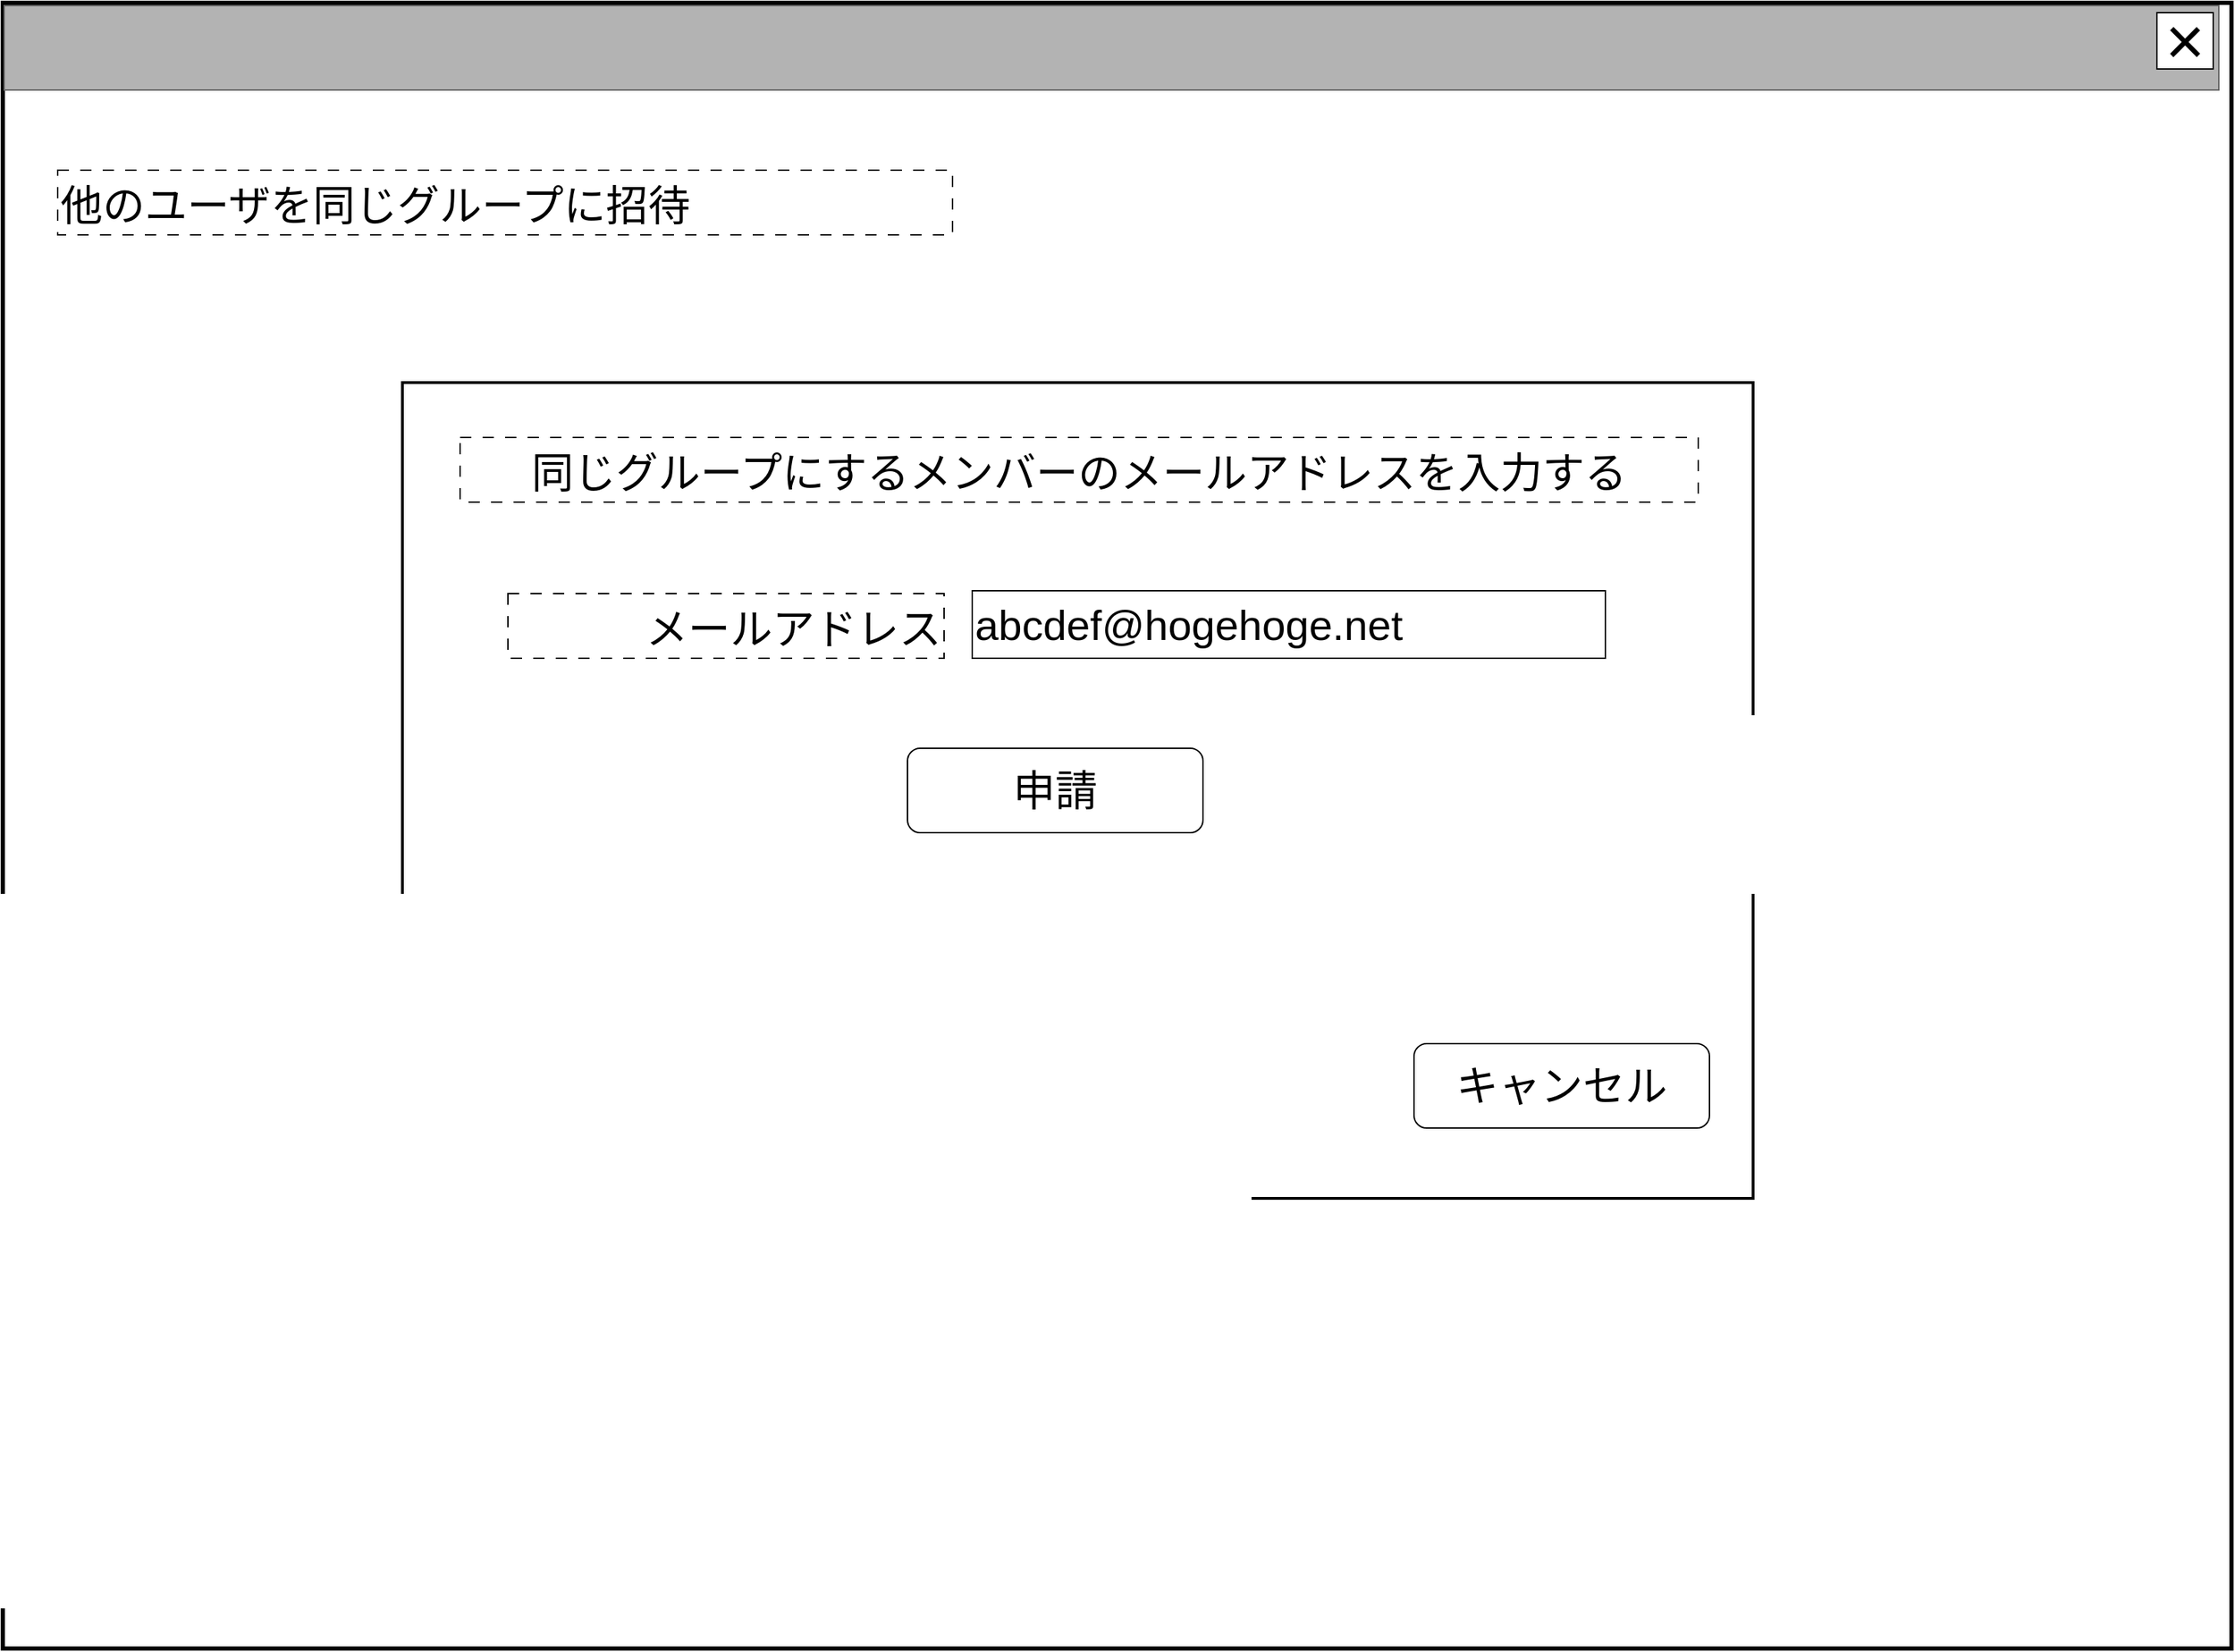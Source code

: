 <mxfile version="24.7.5">
  <diagram name="ページ1" id="LE8fIzdrHe0wcv1LTvfw">
    <mxGraphModel dx="724" dy="428" grid="1" gridSize="10" guides="1" tooltips="1" connect="1" arrows="1" fold="1" page="1" pageScale="1" pageWidth="1600" pageHeight="1200" math="0" shadow="0">
      <root>
        <mxCell id="0" />
        <mxCell id="cFaB45KztUIKXS-_cTrr-4" value="背景" style="locked=1;" parent="0" visible="0" />
        <mxCell id="cFaB45KztUIKXS-_cTrr-5" value="" style="rounded=0;whiteSpace=wrap;html=1;strokeWidth=3;" parent="cFaB45KztUIKXS-_cTrr-4" vertex="1">
          <mxGeometry x="1" y="1" width="1595" height="1180" as="geometry" />
        </mxCell>
        <mxCell id="cFaB45KztUIKXS-_cTrr-6" value="" style="rounded=0;whiteSpace=wrap;html=1;fillColor=#B3B3B3;fontColor=#333333;strokeColor=#666666;" parent="cFaB45KztUIKXS-_cTrr-4" vertex="1">
          <mxGeometry width="1595" height="60" as="geometry" />
        </mxCell>
        <mxCell id="cFaB45KztUIKXS-_cTrr-7" value="&lt;font style=&quot;font-size: 48px;&quot;&gt;×&lt;/font&gt;" style="rounded=0;whiteSpace=wrap;html=1;" parent="cFaB45KztUIKXS-_cTrr-4" vertex="1">
          <mxGeometry x="1550" y="10" width="40" height="40" as="geometry" />
        </mxCell>
        <mxCell id="cFaB45KztUIKXS-_cTrr-8" value="" style="rounded=0;whiteSpace=wrap;html=1;" parent="cFaB45KztUIKXS-_cTrr-4" vertex="1">
          <mxGeometry x="830" y="670" width="120" height="60" as="geometry" />
        </mxCell>
        <mxCell id="cFaB45KztUIKXS-_cTrr-9" value="ウインドウ" style="" parent="0" />
        <mxCell id="cFaB45KztUIKXS-_cTrr-10" value="" style="rounded=0;whiteSpace=wrap;html=1;strokeWidth=3;" parent="cFaB45KztUIKXS-_cTrr-9" vertex="1">
          <mxGeometry x="15" y="10" width="1584" height="1170" as="geometry" />
        </mxCell>
        <mxCell id="cFaB45KztUIKXS-_cTrr-11" value="" style="rounded=0;whiteSpace=wrap;html=1;fillColor=#B3B3B3;fontColor=#333333;strokeColor=#666666;" parent="cFaB45KztUIKXS-_cTrr-9" vertex="1">
          <mxGeometry x="16" y="12" width="1574" height="60" as="geometry" />
        </mxCell>
        <mxCell id="cFaB45KztUIKXS-_cTrr-12" value="&lt;font style=&quot;font-size: 48px;&quot;&gt;×&lt;/font&gt;" style="rounded=0;whiteSpace=wrap;html=1;" parent="cFaB45KztUIKXS-_cTrr-9" vertex="1">
          <mxGeometry x="1546" y="17" width="40" height="40" as="geometry" />
        </mxCell>
        <mxCell id="cFaB45KztUIKXS-_cTrr-14" value="名称未設定レイヤ" style="" parent="0" />
        <mxCell id="L6Dk48c8kViy_fzFO3mH-0" value="" style="rounded=0;whiteSpace=wrap;html=1;fillColor=none;strokeWidth=2;" parent="cFaB45KztUIKXS-_cTrr-14" vertex="1">
          <mxGeometry x="299" y="280" width="960" height="580" as="geometry" />
        </mxCell>
        <mxCell id="HvR4dSRWBfD3urc1JDpB-15" value="&lt;span style=&quot;font-size: 30px;&quot;&gt;申請&lt;/span&gt;" style="rounded=1;whiteSpace=wrap;html=1;" parent="cFaB45KztUIKXS-_cTrr-14" vertex="1">
          <mxGeometry x="658" y="540" width="210" height="60" as="geometry" />
        </mxCell>
        <mxCell id="8Hxk6lD6Y1Y_H0gw2qUc-4" value="&lt;span style=&quot;font-size: 30px;&quot;&gt;メールアドレス&lt;/span&gt;" style="rounded=0;whiteSpace=wrap;html=1;align=right;dashed=1;dashPattern=8 8;verticalAlign=bottom;" parent="cFaB45KztUIKXS-_cTrr-14" vertex="1">
          <mxGeometry x="374" y="430" width="310" height="46" as="geometry" />
        </mxCell>
        <mxCell id="8Hxk6lD6Y1Y_H0gw2qUc-5" value="&lt;font style=&quot;font-size: 30px;&quot;&gt;abcdef@hogehoge.net&lt;/font&gt;" style="rounded=0;whiteSpace=wrap;html=1;align=left;" parent="cFaB45KztUIKXS-_cTrr-14" vertex="1">
          <mxGeometry x="704" y="428" width="450" height="48" as="geometry" />
        </mxCell>
        <mxCell id="L6Dk48c8kViy_fzFO3mH-1" value="&lt;span style=&quot;font-size: 30px;&quot;&gt;同じグループにするメンバーのメールアドレスを入力する&lt;/span&gt;" style="rounded=0;whiteSpace=wrap;html=1;align=center;dashed=1;dashPattern=8 8;verticalAlign=bottom;" parent="cFaB45KztUIKXS-_cTrr-14" vertex="1">
          <mxGeometry x="340" y="319" width="880" height="46" as="geometry" />
        </mxCell>
        <mxCell id="P2IDL3IsDdCTWvpG0wdX-0" value="&lt;span style=&quot;font-size: 30px;&quot;&gt;他のユーザを同じグループに招待&lt;/span&gt;" style="rounded=0;whiteSpace=wrap;html=1;align=left;dashed=1;dashPattern=8 8;verticalAlign=bottom;" parent="cFaB45KztUIKXS-_cTrr-14" vertex="1">
          <mxGeometry x="54" y="129" width="636" height="46" as="geometry" />
        </mxCell>
        <mxCell id="O56-q9DU7RtDljxhHqKa-0" value="&lt;span style=&quot;font-size: 30px;&quot;&gt;キャンセル&lt;/span&gt;" style="rounded=1;whiteSpace=wrap;html=1;" parent="cFaB45KztUIKXS-_cTrr-14" vertex="1">
          <mxGeometry x="1018" y="750" width="210" height="60" as="geometry" />
        </mxCell>
      </root>
    </mxGraphModel>
  </diagram>
</mxfile>
